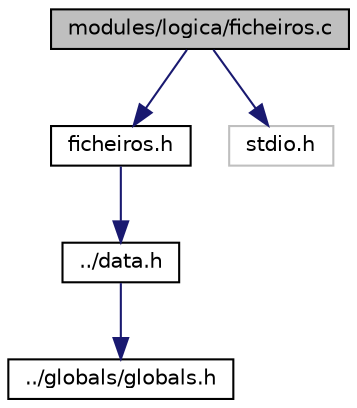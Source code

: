 digraph "modules/logica/ficheiros.c"
{
  edge [fontname="Helvetica",fontsize="10",labelfontname="Helvetica",labelfontsize="10"];
  node [fontname="Helvetica",fontsize="10",shape=record];
  Node0 [label="modules/logica/ficheiros.c",height=0.2,width=0.4,color="black", fillcolor="grey75", style="filled", fontcolor="black"];
  Node0 -> Node1 [color="midnightblue",fontsize="10",style="solid",fontname="Helvetica"];
  Node1 [label="ficheiros.h",height=0.2,width=0.4,color="black", fillcolor="white", style="filled",URL="$ficheiros_8h_source.html"];
  Node1 -> Node2 [color="midnightblue",fontsize="10",style="solid",fontname="Helvetica"];
  Node2 [label="../data.h",height=0.2,width=0.4,color="black", fillcolor="white", style="filled",URL="$data_8h_source.html"];
  Node2 -> Node3 [color="midnightblue",fontsize="10",style="solid",fontname="Helvetica"];
  Node3 [label="../globals/globals.h",height=0.2,width=0.4,color="black", fillcolor="white", style="filled",URL="$globals_8h.html",tooltip="Definição de macros utilizados no programa. "];
  Node0 -> Node4 [color="midnightblue",fontsize="10",style="solid",fontname="Helvetica"];
  Node4 [label="stdio.h",height=0.2,width=0.4,color="grey75", fillcolor="white", style="filled"];
}

